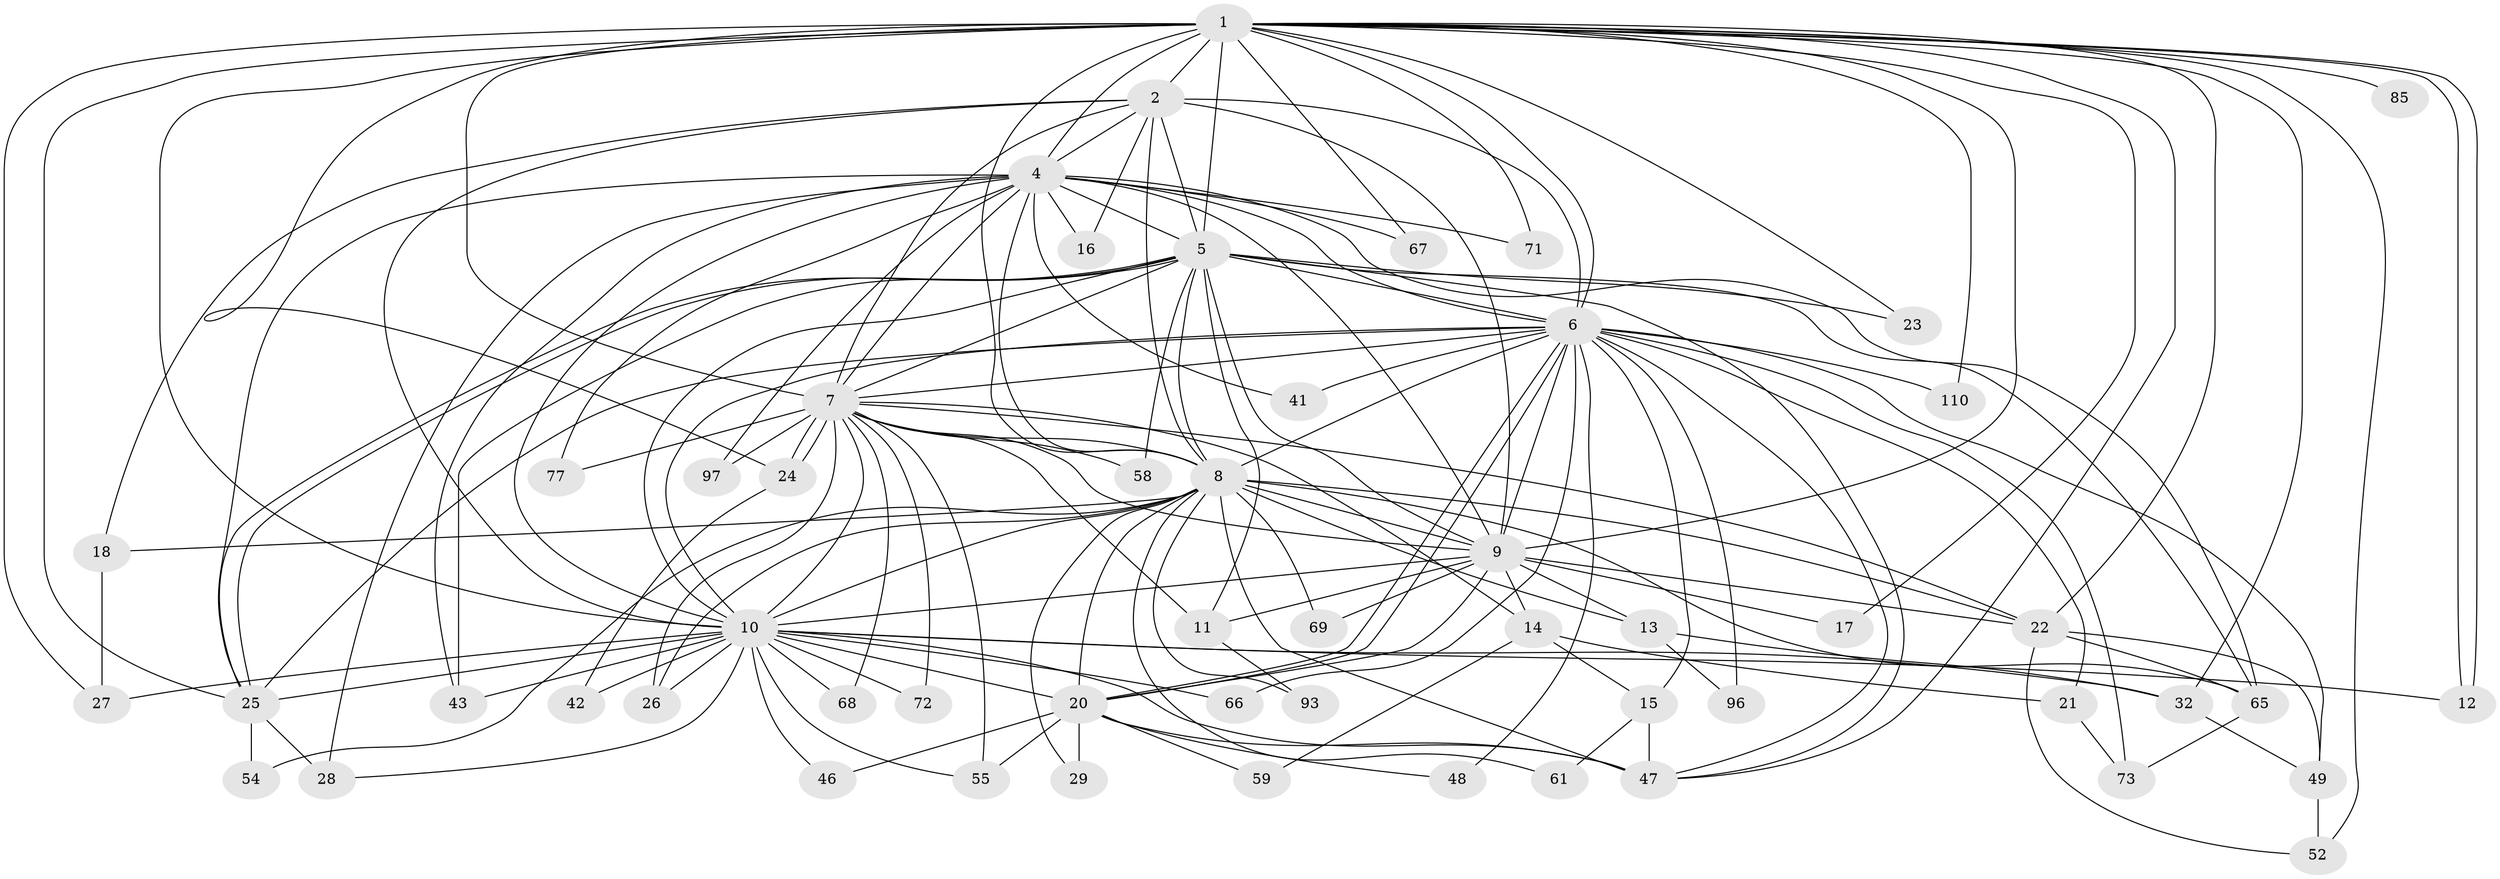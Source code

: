 // original degree distribution, {24: 0.009009009009009009, 14: 0.009009009009009009, 22: 0.036036036036036036, 20: 0.009009009009009009, 19: 0.009009009009009009, 26: 0.009009009009009009, 28: 0.009009009009009009, 4: 0.0990990990990991, 3: 0.1891891891891892, 5: 0.04504504504504504, 2: 0.5585585585585585, 11: 0.009009009009009009, 8: 0.009009009009009009}
// Generated by graph-tools (version 1.1) at 2025/13/03/09/25 04:13:43]
// undirected, 55 vertices, 155 edges
graph export_dot {
graph [start="1"]
  node [color=gray90,style=filled];
  1 [super="+3"];
  2 [super="+60"];
  4;
  5;
  6;
  7;
  8 [super="+64"];
  9 [super="+39+103+86+87+80+62"];
  10 [super="+33+36+34+19+38+74+81"];
  11 [super="+70"];
  12;
  13;
  14;
  15;
  16;
  17;
  18;
  20 [super="+35+31+51"];
  21;
  22 [super="+45+57"];
  23;
  24 [super="+90"];
  25 [super="+99+88+56+30"];
  26;
  27 [super="+44"];
  28;
  29;
  32 [super="+40"];
  41;
  42;
  43 [super="+76"];
  46;
  47 [super="+53+75"];
  48;
  49;
  52;
  54;
  55 [super="+63"];
  58;
  59;
  61;
  65 [super="+104+91"];
  66;
  67;
  68;
  69;
  71;
  72;
  73;
  77;
  85;
  93;
  96;
  97;
  110;
  1 -- 2 [weight=3];
  1 -- 4 [weight=2];
  1 -- 5 [weight=3];
  1 -- 6 [weight=3];
  1 -- 7 [weight=3];
  1 -- 8 [weight=2];
  1 -- 9 [weight=4];
  1 -- 10 [weight=5];
  1 -- 12;
  1 -- 12;
  1 -- 17 [weight=2];
  1 -- 22;
  1 -- 23;
  1 -- 32;
  1 -- 71;
  1 -- 110;
  1 -- 67;
  1 -- 52;
  1 -- 85;
  1 -- 27;
  1 -- 47;
  1 -- 25;
  1 -- 24;
  2 -- 4;
  2 -- 5;
  2 -- 6;
  2 -- 7;
  2 -- 8;
  2 -- 9 [weight=2];
  2 -- 10 [weight=2];
  2 -- 16;
  2 -- 18;
  4 -- 5;
  4 -- 6;
  4 -- 7;
  4 -- 8;
  4 -- 9;
  4 -- 10 [weight=2];
  4 -- 16;
  4 -- 28;
  4 -- 41;
  4 -- 43;
  4 -- 65;
  4 -- 67;
  4 -- 71;
  4 -- 77;
  4 -- 97;
  4 -- 25;
  5 -- 6;
  5 -- 7;
  5 -- 8;
  5 -- 9;
  5 -- 10 [weight=2];
  5 -- 11;
  5 -- 23;
  5 -- 25;
  5 -- 25;
  5 -- 58;
  5 -- 65;
  5 -- 47;
  5 -- 43;
  6 -- 7;
  6 -- 8;
  6 -- 9 [weight=2];
  6 -- 10 [weight=3];
  6 -- 15;
  6 -- 20;
  6 -- 20;
  6 -- 21;
  6 -- 41;
  6 -- 47;
  6 -- 48;
  6 -- 49;
  6 -- 66;
  6 -- 73;
  6 -- 96;
  6 -- 110;
  6 -- 25;
  7 -- 8;
  7 -- 9;
  7 -- 10;
  7 -- 14;
  7 -- 24;
  7 -- 24;
  7 -- 26;
  7 -- 55;
  7 -- 58;
  7 -- 68;
  7 -- 72;
  7 -- 77;
  7 -- 97;
  7 -- 22;
  7 -- 11;
  8 -- 9 [weight=2];
  8 -- 10;
  8 -- 13;
  8 -- 18;
  8 -- 29;
  8 -- 47;
  8 -- 54;
  8 -- 61;
  8 -- 69;
  8 -- 93;
  8 -- 65;
  8 -- 22;
  8 -- 20;
  8 -- 26;
  9 -- 10 [weight=2];
  9 -- 11;
  9 -- 13;
  9 -- 14;
  9 -- 17 [weight=2];
  9 -- 22;
  9 -- 69;
  9 -- 20;
  10 -- 26;
  10 -- 43;
  10 -- 46;
  10 -- 68;
  10 -- 72;
  10 -- 25 [weight=2];
  10 -- 47;
  10 -- 28;
  10 -- 42;
  10 -- 27;
  10 -- 20 [weight=3];
  10 -- 66;
  10 -- 12;
  10 -- 32;
  10 -- 55;
  11 -- 93;
  13 -- 32;
  13 -- 96;
  14 -- 15;
  14 -- 21;
  14 -- 59;
  15 -- 61;
  15 -- 47;
  18 -- 27;
  20 -- 29 [weight=2];
  20 -- 46;
  20 -- 55;
  20 -- 59;
  20 -- 47;
  20 -- 48;
  21 -- 73;
  22 -- 65;
  22 -- 49;
  22 -- 52;
  24 -- 42;
  25 -- 28;
  25 -- 54;
  32 -- 49;
  49 -- 52;
  65 -- 73;
}

